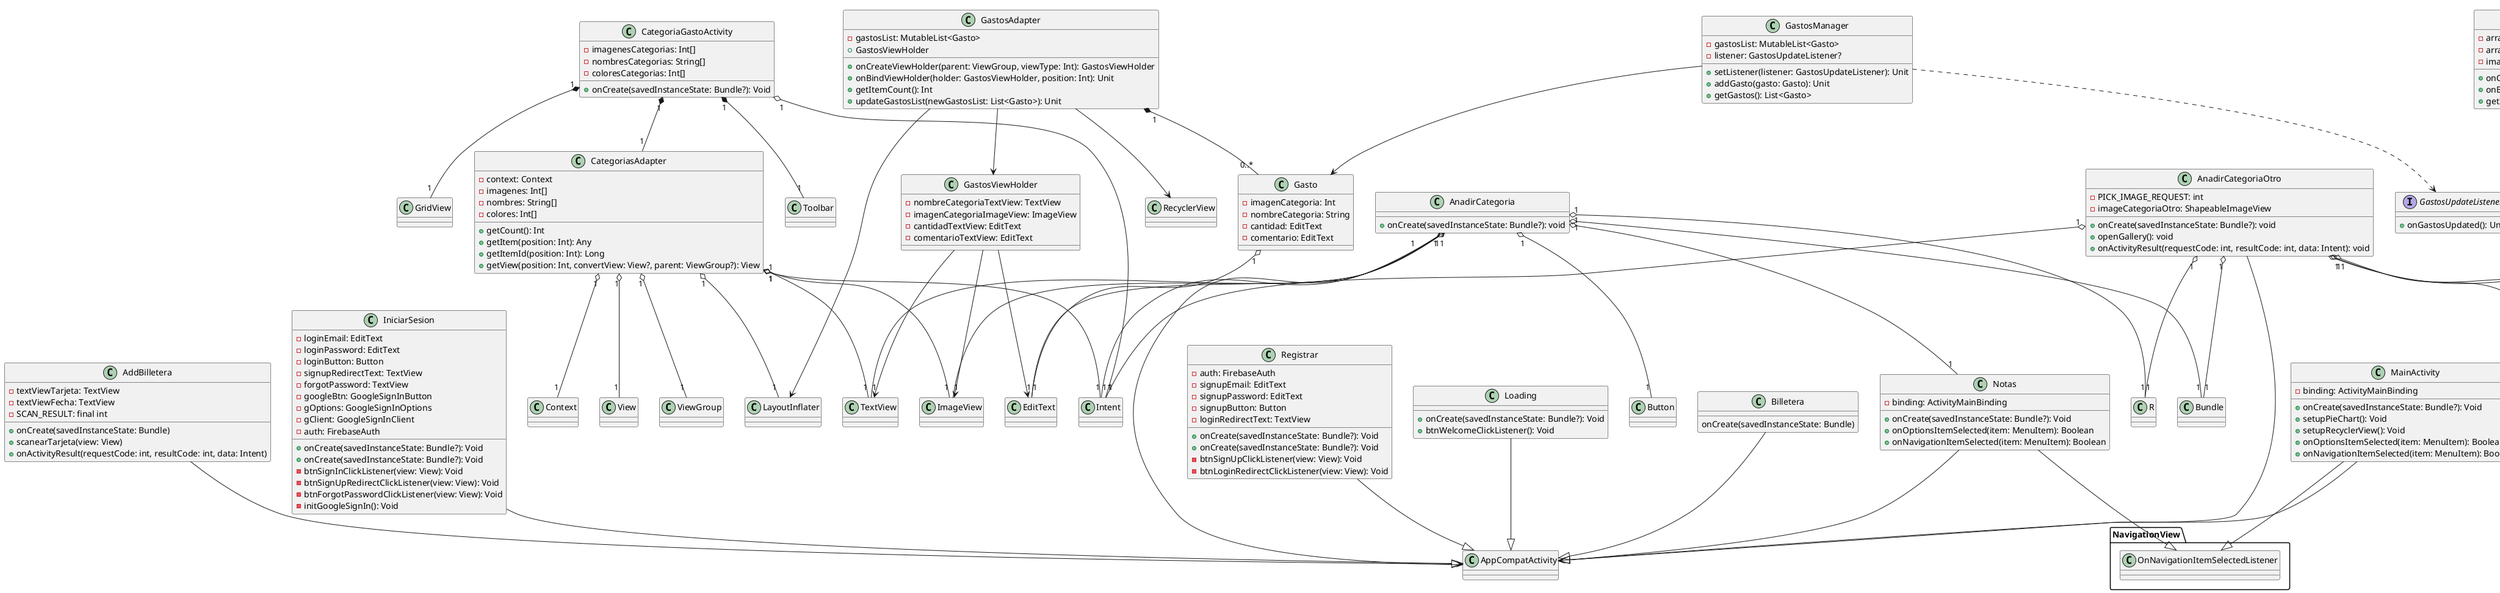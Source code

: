 @startuml

class Loading {
    +onCreate(savedInstanceState: Bundle?): Void
}

class IniciarSesion {
    -loginEmail: EditText
    -loginPassword: EditText
    -loginButton: Button
    -signupRedirectText: TextView
    -forgotPassword: TextView
    -googleBtn: GoogleSignInButton
    -gOptions: GoogleSignInOptions
    -gClient: GoogleSignInClient
    -auth: FirebaseAuth
    +onCreate(savedInstanceState: Bundle?): Void
}

class Registrar {
    -auth: FirebaseAuth
    -signupEmail: EditText
    -signupPassword: EditText
    -signupButton: Button
    -loginRedirectText: TextView
    +onCreate(savedInstanceState: Bundle?): Void
}

class MainActivity {
    -binding: ActivityMainBinding
    +onCreate(savedInstanceState: Bundle?): Void
    +setupPieChart(): Void
    +setupRecyclerView(): Void
    +onOptionsItemSelected(item: MenuItem): Boolean
    +onNavigationItemSelected(item: MenuItem): Boolean
}

class CustomAdapter {
    - arrayPresupuesto: Array<String>
    - arrayFechas: Array<String>
    - images: Int[]
    + onCreateViewHolder(viewGroup: ViewGroup, i: Int): ViewHolder
    + onBindViewHolder(viewHolder: ViewHolder, i: Int): Void
    + getItemCount(): Int
}

class ViewHolder {
    - itemImage: ImageView
    - itemPresupuesto: TextView
    - itemFecha: TextView
    - itemNumeroPresupuesto: EditText
    + ViewHolder(itemView: View)
}

class Notas {
    -binding: ActivityMainBinding
    +onCreate(savedInstanceState: Bundle?): Void
    +onOptionsItemSelected(item: MenuItem): Boolean
    +onNavigationItemSelected(item: MenuItem): Boolean
}

class DiaFragment {
    +onCreateView(inflater: LayoutInflater, container: ViewGroup?, savedInstanceState: Bundle?): View?
    -setupViewPager(): Void
    class IngresosFragment
    class GastosFragment
}

class SemanaFragment {
    +onCreateView(inflater: LayoutInflater, container: ViewGroup?, savedInstanceState: Bundle?): View?
    -setupViewPager(): Void
    class IngresosFragmentSemana
    class GastosFragmentSemana
}

class MesFragment {
    +onCreateView(inflater: LayoutInflater, container: ViewGroup?, savedInstanceState: Bundle?): View?
    -setupViewPager(): Void
    class IngresosFragmentMes
    class GastosFragmentMes
}

class AnioFragment {
    +onCreateView(inflater: LayoutInflater, container: ViewGroup?, savedInstanceState: Bundle?): View?
    -setupViewPager(): Void
    class IngresosFragmentAnio
    class GastosFragmentAnio
}

class DiaViewPagerAdapter {
    -fragmentList: MutableList<Fragment>
    -titleList: MutableList<String>
    +DiaViewPagerAdapter(manager: FragmentManager)
    +getItem(position: Int): Fragment
    +getCount(): Int
    +addFragment(fragment: Fragment, title: String): Void
    +getPageTitle(position: Int): CharSequence?
}

class CategoriaGastoActivity {
    - imagenesCategorias: Int[]
    - nombresCategorias: String[]
    - coloresCategorias: Int[]
    + onCreate(savedInstanceState: Bundle?): Void
}

class CategoriasAdapter {
    - context: Context
    - imagenes: Int[]
    - nombres: String[]
    - colores: Int[]
    + getCount(): Int
    + getItem(position: Int): Any
    + getItemId(position: Int): Long
    + getView(position: Int, convertView: View?, parent: ViewGroup?): View
}

class AnadirCategoria {
    + onCreate(savedInstanceState: Bundle?): void
}

class AnadirCategoriaOtro {
    + onCreate(savedInstanceState: Bundle?): void
    - PICK_IMAGE_REQUEST: int
    - imageCategoriaOtro: ShapeableImageView
    + openGallery(): void
    + onActivityResult(requestCode: int, resultCode: int, data: Intent): void
}

class Gasto {
    - imagenCategoria: Int
    - nombreCategoria: String
    - cantidad: EditText
    - comentario: EditText
}

class GastosAdapter {
    - gastosList: MutableList<Gasto>
    + GastosViewHolder
    + onCreateViewHolder(parent: ViewGroup, viewType: Int): GastosViewHolder
    + onBindViewHolder(holder: GastosViewHolder, position: Int): Unit
    + getItemCount(): Int
    + updateGastosList(newGastosList: List<Gasto>): Unit
}

class GastosViewHolder {
    - nombreCategoriaTextView: TextView
    - imagenCategoriaImageView: ImageView
    - cantidadTextView: EditText
    - comentarioTextView: EditText
}

interface GastosUpdateListener {
    + onGastosUpdated(): Unit
}

class GastosManager {
    - gastosList: MutableList<Gasto>
    - listener: GastosUpdateListener?
    + setListener(listener: GastosUpdateListener): Unit
    + addGasto(gasto: Gasto): Unit
    + getGastos(): List<Gasto>
}

class Billetera {
  onCreate(savedInstanceState: Bundle)
}

class AddBilletera {
    - textViewTarjeta: TextView
    - textViewFecha: TextView
    - SCAN_RESULT: final int
    + onCreate(savedInstanceState: Bundle)
    + scanearTarjeta(view: View)
    + onActivityResult(requestCode: int, resultCode: int, data: Intent)
}
class Toolbar
class GridView
class CategoriasAdapter
class Intent
class Context
class Intent
class LayoutInflater
class View
class ViewGroup
class ImageView
class TextView
class AppCompatActivity
class Intent
class Bundle
class Button
class EditText
class ImageView
class TextView
class Notas
class R
class AppCompatActivity
class Intent
class Bundle
class Activity
class MediaStore
class R
class ShapeableImageView
class TextView
class ImageView
class EditText
class RecyclerView
class ViewGroup
class Gasto
class EditText

Loading --|> AppCompatActivity
IniciarSesion --|> AppCompatActivity
Registrar --|> AppCompatActivity
MainActivity --|> AppCompatActivity
MainActivity --|> NavigationView.OnNavigationItemSelectedListener
Notas --|> AppCompatActivity
Notas --|> NavigationView.OnNavigationItemSelectedListener
DiaFragment --|> Fragment
SemanaFragment --|> Fragment
MesFragment --|> Fragment
AnioFragment --|> Fragment
Billetera --|> AppCompatActivity
AddBilletera --|> AppCompatActivity
DiaViewPagerAdapter --|> FragmentPagerAdapter
FragmentPagerAdapter <|-- DiaViewPagerAdapter
DiaFragment --> IngresosFragment
DiaFragment --> GastosFragment
SemanaFragment --> IngresosFragmentSemana
SemanaFragment --> GastosFragmentSemana
MesFragment --> IngresosFragmentMes
MesFragment --> GastosFragmentMes
AnioFragment --> IngresosFragmentAnio
AnioFragment --> GastosFragmentAnio
AnadirCategoria --> AppCompatActivity
AnadirCategoriaOtro --> AppCompatActivity
GastosAdapter --> GastosViewHolder
GastosViewHolder --> TextView
GastosViewHolder --> ImageView
GastosViewHolder --> EditText
GastosAdapter --> LayoutInflater
GastosAdapter --> RecyclerView
GastosManager --> Gasto
GastosManager ..> GastosUpdateListener

Loading : +btnWelcomeClickListener(): Void
IniciarSesion : +onCreate(savedInstanceState: Bundle?): Void
IniciarSesion : -btnSignInClickListener(view: View): Void
IniciarSesion : -btnSignUpRedirectClickListener(view: View): Void
IniciarSesion : -btnForgotPasswordClickListener(view: View): Void
IniciarSesion : -initGoogleSignIn(): Void
Registrar : +onCreate(savedInstanceState: Bundle?): Void
Registrar : -btnSignUpClickListener(view: View): Void
Registrar : -btnLoginRedirectClickListener(view: View): Void

CustomAdapter "1" *-- "1..*" ViewHolder
CategoriaGastoActivity "1" *-- "1" Toolbar
CategoriaGastoActivity "1" *-- "1" GridView
CategoriaGastoActivity "1" *-- "1" CategoriasAdapter
CategoriaGastoActivity "1" o-- "1" Intent
CategoriasAdapter "1" o-- "1" Context
CategoriasAdapter "1" o-- "1" Intent
CategoriasAdapter "1" o-- "1" LayoutInflater
CategoriasAdapter "1" o-- "1" View
CategoriasAdapter "1" o-- "1" ViewGroup
CategoriasAdapter "1" o-- "1" ImageView
CategoriasAdapter "1" o-- "1" TextView
AnadirCategoria "1" o-- "1" Intent
AnadirCategoria "1" o-- "1" Bundle
AnadirCategoria "1" o-- "1" Button
AnadirCategoria "1" o-- "1" EditText
AnadirCategoria "1" o-- "1" ImageView
AnadirCategoria "1" o-- "1" TextView
AnadirCategoria "1" o-- "1" Notas
AnadirCategoria "1" o-- "1" R
AnadirCategoriaOtro "1" o-- "1" Intent
AnadirCategoriaOtro "1" o-- "1" Bundle
AnadirCategoriaOtro "1" o-- "1" ShapeableImageView
AnadirCategoriaOtro "1" o-- "1" Activity
AnadirCategoriaOtro "1" o-- "1" MediaStore
AnadirCategoriaOtro "1" o-- "1" R
Gasto "1" o-- "1" EditText
GastosAdapter "1" *-- "0..*" Gasto

@enduml

